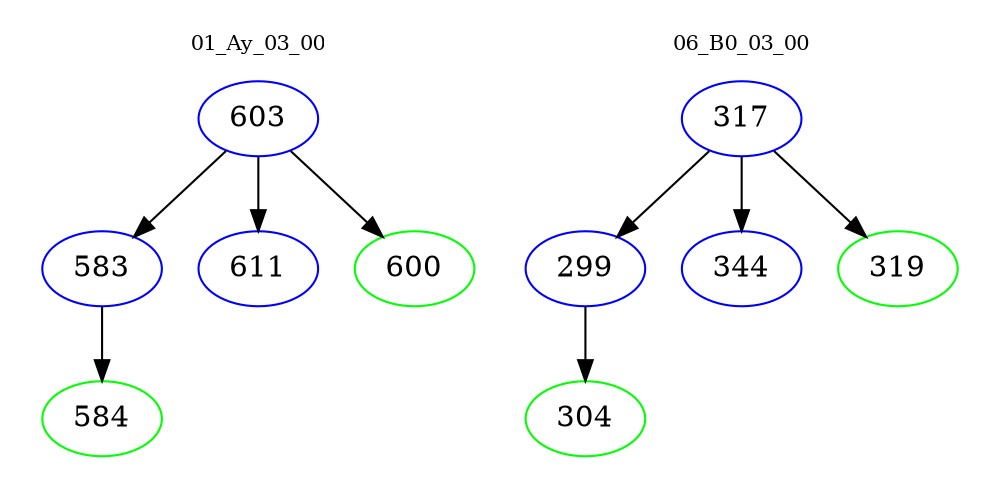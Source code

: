digraph{
subgraph cluster_0 {
color = white
label = "01_Ay_03_00";
fontsize=10;
T0_603 [label="603", color="blue"]
T0_603 -> T0_583 [color="black"]
T0_583 [label="583", color="blue"]
T0_583 -> T0_584 [color="black"]
T0_584 [label="584", color="green"]
T0_603 -> T0_611 [color="black"]
T0_611 [label="611", color="blue"]
T0_603 -> T0_600 [color="black"]
T0_600 [label="600", color="green"]
}
subgraph cluster_1 {
color = white
label = "06_B0_03_00";
fontsize=10;
T1_317 [label="317", color="blue"]
T1_317 -> T1_299 [color="black"]
T1_299 [label="299", color="blue"]
T1_299 -> T1_304 [color="black"]
T1_304 [label="304", color="green"]
T1_317 -> T1_344 [color="black"]
T1_344 [label="344", color="blue"]
T1_317 -> T1_319 [color="black"]
T1_319 [label="319", color="green"]
}
}
